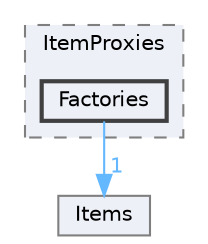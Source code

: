 digraph "Factories"
{
 // INTERACTIVE_SVG=YES
 // LATEX_PDF_SIZE
  bgcolor="transparent";
  edge [fontname=Helvetica,fontsize=10,labelfontname=Helvetica,labelfontsize=10];
  node [fontname=Helvetica,fontsize=10,shape=box,height=0.2,width=0.4];
  compound=true
  subgraph clusterdir_f6f7f86e81fa645839af0c14cc0b519c {
    graph [ bgcolor="#edf0f7", pencolor="grey50", label="ItemProxies", fontname=Helvetica,fontsize=10 style="filled,dashed", URL="dir_f6f7f86e81fa645839af0c14cc0b519c.html",tooltip=""]
  dir_055bf5696bf6b0f545ca15ed1a311b14 [label="Factories", fillcolor="#edf0f7", color="grey25", style="filled,bold", URL="dir_055bf5696bf6b0f545ca15ed1a311b14.html",tooltip=""];
  }
  dir_d30103d04095f991adf950ad59c392af [label="Items", fillcolor="#edf0f7", color="grey50", style="filled", URL="dir_d30103d04095f991adf950ad59c392af.html",tooltip=""];
  dir_055bf5696bf6b0f545ca15ed1a311b14->dir_d30103d04095f991adf950ad59c392af [headlabel="1", labeldistance=1.5 headhref="dir_000390_000544.html" href="dir_000390_000544.html" color="steelblue1" fontcolor="steelblue1"];
}
